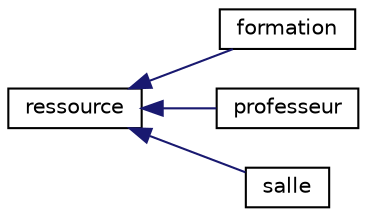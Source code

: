 digraph "Graphical Class Hierarchy"
{
  edge [fontname="Helvetica",fontsize="10",labelfontname="Helvetica",labelfontsize="10"];
  node [fontname="Helvetica",fontsize="10",shape=record];
  rankdir="LR";
  Node0 [label="ressource",height=0.2,width=0.4,color="black", fillcolor="white", style="filled",URL="$classressource.html"];
  Node0 -> Node1 [dir="back",color="midnightblue",fontsize="10",style="solid",fontname="Helvetica"];
  Node1 [label="formation",height=0.2,width=0.4,color="black", fillcolor="white", style="filled",URL="$classformation.html"];
  Node0 -> Node2 [dir="back",color="midnightblue",fontsize="10",style="solid",fontname="Helvetica"];
  Node2 [label="professeur",height=0.2,width=0.4,color="black", fillcolor="white", style="filled",URL="$classprofesseur.html"];
  Node0 -> Node3 [dir="back",color="midnightblue",fontsize="10",style="solid",fontname="Helvetica"];
  Node3 [label="salle",height=0.2,width=0.4,color="black", fillcolor="white", style="filled",URL="$classsalle.html"];
}
